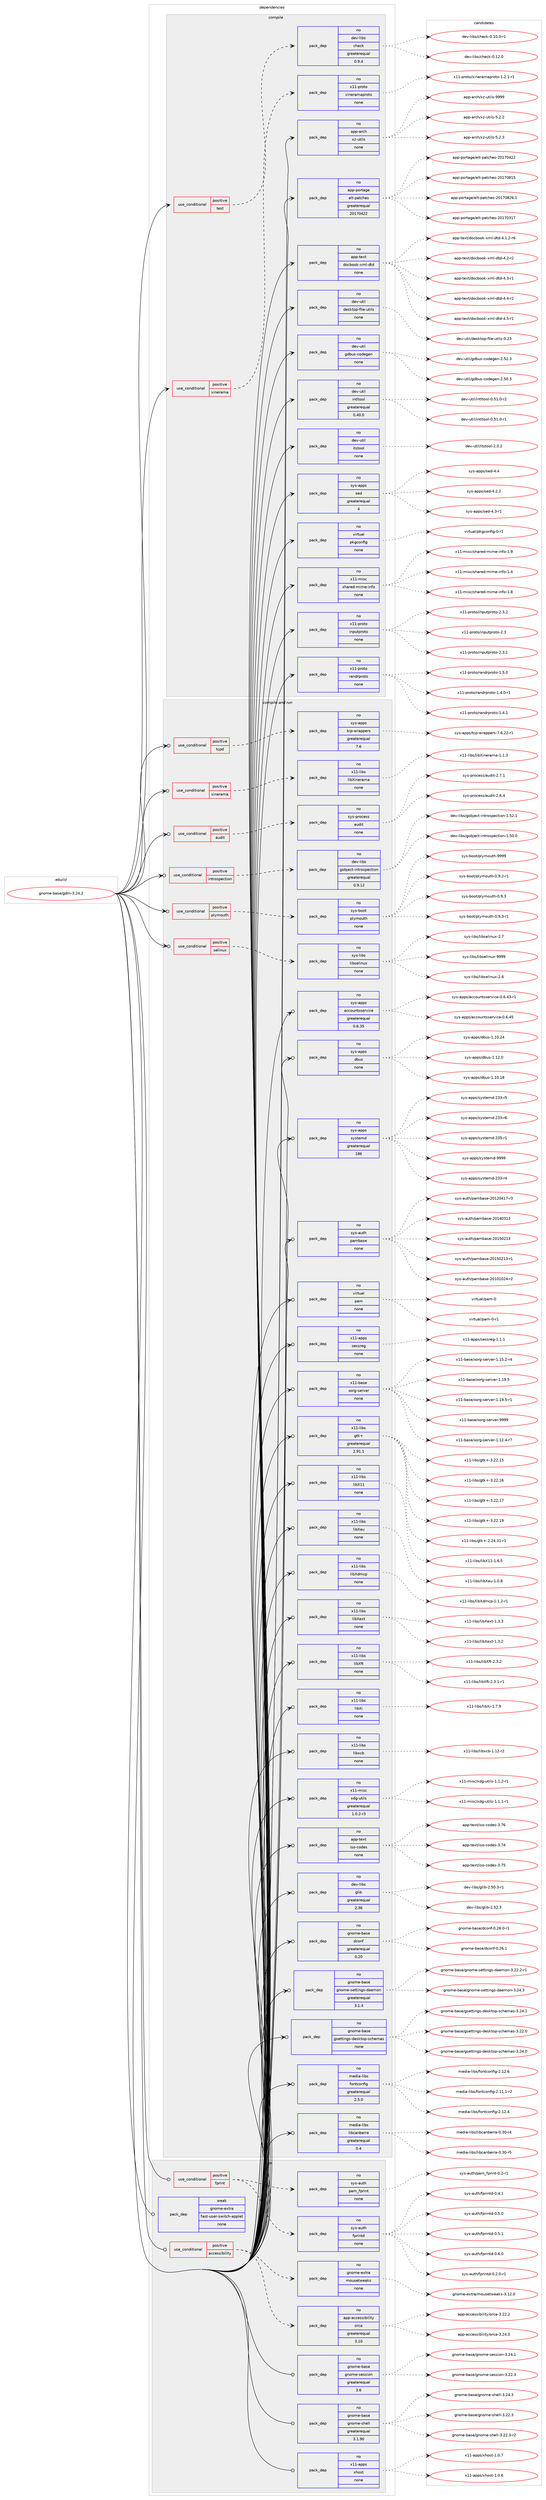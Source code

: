 digraph prolog {

# *************
# Graph options
# *************

newrank=true;
concentrate=true;
compound=true;
graph [rankdir=LR,fontname=Helvetica,fontsize=10,ranksep=1.5];#, ranksep=2.5, nodesep=0.2];
edge  [arrowhead=vee];
node  [fontname=Helvetica,fontsize=10];

# **********
# The ebuild
# **********

subgraph cluster_leftcol {
color=gray;
rank=same;
label=<<i>ebuild</i>>;
id [label="gnome-base/gdm-3.24.2", color=red, width=4, href="../gnome-base/gdm-3.24.2.svg"];
}

# ****************
# The dependencies
# ****************

subgraph cluster_midcol {
color=gray;
label=<<i>dependencies</i>>;
subgraph cluster_compile {
fillcolor="#eeeeee";
style=filled;
label=<<i>compile</i>>;
subgraph cond81294 {
dependency305527 [label=<<TABLE BORDER="0" CELLBORDER="1" CELLSPACING="0" CELLPADDING="4"><TR><TD ROWSPAN="3" CELLPADDING="10">use_conditional</TD></TR><TR><TD>positive</TD></TR><TR><TD>test</TD></TR></TABLE>>, shape=none, color=red];
subgraph pack219446 {
dependency305528 [label=<<TABLE BORDER="0" CELLBORDER="1" CELLSPACING="0" CELLPADDING="4" WIDTH="220"><TR><TD ROWSPAN="6" CELLPADDING="30">pack_dep</TD></TR><TR><TD WIDTH="110">no</TD></TR><TR><TD>dev-libs</TD></TR><TR><TD>check</TD></TR><TR><TD>greaterequal</TD></TR><TR><TD>0.9.4</TD></TR></TABLE>>, shape=none, color=blue];
}
dependency305527:e -> dependency305528:w [weight=20,style="dashed",arrowhead="vee"];
}
id:e -> dependency305527:w [weight=20,style="solid",arrowhead="vee"];
subgraph cond81295 {
dependency305529 [label=<<TABLE BORDER="0" CELLBORDER="1" CELLSPACING="0" CELLPADDING="4"><TR><TD ROWSPAN="3" CELLPADDING="10">use_conditional</TD></TR><TR><TD>positive</TD></TR><TR><TD>xinerama</TD></TR></TABLE>>, shape=none, color=red];
subgraph pack219447 {
dependency305530 [label=<<TABLE BORDER="0" CELLBORDER="1" CELLSPACING="0" CELLPADDING="4" WIDTH="220"><TR><TD ROWSPAN="6" CELLPADDING="30">pack_dep</TD></TR><TR><TD WIDTH="110">no</TD></TR><TR><TD>x11-proto</TD></TR><TR><TD>xineramaproto</TD></TR><TR><TD>none</TD></TR><TR><TD></TD></TR></TABLE>>, shape=none, color=blue];
}
dependency305529:e -> dependency305530:w [weight=20,style="dashed",arrowhead="vee"];
}
id:e -> dependency305529:w [weight=20,style="solid",arrowhead="vee"];
subgraph pack219448 {
dependency305531 [label=<<TABLE BORDER="0" CELLBORDER="1" CELLSPACING="0" CELLPADDING="4" WIDTH="220"><TR><TD ROWSPAN="6" CELLPADDING="30">pack_dep</TD></TR><TR><TD WIDTH="110">no</TD></TR><TR><TD>app-arch</TD></TR><TR><TD>xz-utils</TD></TR><TR><TD>none</TD></TR><TR><TD></TD></TR></TABLE>>, shape=none, color=blue];
}
id:e -> dependency305531:w [weight=20,style="solid",arrowhead="vee"];
subgraph pack219449 {
dependency305532 [label=<<TABLE BORDER="0" CELLBORDER="1" CELLSPACING="0" CELLPADDING="4" WIDTH="220"><TR><TD ROWSPAN="6" CELLPADDING="30">pack_dep</TD></TR><TR><TD WIDTH="110">no</TD></TR><TR><TD>app-portage</TD></TR><TR><TD>elt-patches</TD></TR><TR><TD>greaterequal</TD></TR><TR><TD>20170422</TD></TR></TABLE>>, shape=none, color=blue];
}
id:e -> dependency305532:w [weight=20,style="solid",arrowhead="vee"];
subgraph pack219450 {
dependency305533 [label=<<TABLE BORDER="0" CELLBORDER="1" CELLSPACING="0" CELLPADDING="4" WIDTH="220"><TR><TD ROWSPAN="6" CELLPADDING="30">pack_dep</TD></TR><TR><TD WIDTH="110">no</TD></TR><TR><TD>app-text</TD></TR><TR><TD>docbook-xml-dtd</TD></TR><TR><TD>none</TD></TR><TR><TD></TD></TR></TABLE>>, shape=none, color=blue];
}
id:e -> dependency305533:w [weight=20,style="solid",arrowhead="vee"];
subgraph pack219451 {
dependency305534 [label=<<TABLE BORDER="0" CELLBORDER="1" CELLSPACING="0" CELLPADDING="4" WIDTH="220"><TR><TD ROWSPAN="6" CELLPADDING="30">pack_dep</TD></TR><TR><TD WIDTH="110">no</TD></TR><TR><TD>dev-util</TD></TR><TR><TD>desktop-file-utils</TD></TR><TR><TD>none</TD></TR><TR><TD></TD></TR></TABLE>>, shape=none, color=blue];
}
id:e -> dependency305534:w [weight=20,style="solid",arrowhead="vee"];
subgraph pack219452 {
dependency305535 [label=<<TABLE BORDER="0" CELLBORDER="1" CELLSPACING="0" CELLPADDING="4" WIDTH="220"><TR><TD ROWSPAN="6" CELLPADDING="30">pack_dep</TD></TR><TR><TD WIDTH="110">no</TD></TR><TR><TD>dev-util</TD></TR><TR><TD>gdbus-codegen</TD></TR><TR><TD>none</TD></TR><TR><TD></TD></TR></TABLE>>, shape=none, color=blue];
}
id:e -> dependency305535:w [weight=20,style="solid",arrowhead="vee"];
subgraph pack219453 {
dependency305536 [label=<<TABLE BORDER="0" CELLBORDER="1" CELLSPACING="0" CELLPADDING="4" WIDTH="220"><TR><TD ROWSPAN="6" CELLPADDING="30">pack_dep</TD></TR><TR><TD WIDTH="110">no</TD></TR><TR><TD>dev-util</TD></TR><TR><TD>intltool</TD></TR><TR><TD>greaterequal</TD></TR><TR><TD>0.40.0</TD></TR></TABLE>>, shape=none, color=blue];
}
id:e -> dependency305536:w [weight=20,style="solid",arrowhead="vee"];
subgraph pack219454 {
dependency305537 [label=<<TABLE BORDER="0" CELLBORDER="1" CELLSPACING="0" CELLPADDING="4" WIDTH="220"><TR><TD ROWSPAN="6" CELLPADDING="30">pack_dep</TD></TR><TR><TD WIDTH="110">no</TD></TR><TR><TD>dev-util</TD></TR><TR><TD>itstool</TD></TR><TR><TD>none</TD></TR><TR><TD></TD></TR></TABLE>>, shape=none, color=blue];
}
id:e -> dependency305537:w [weight=20,style="solid",arrowhead="vee"];
subgraph pack219455 {
dependency305538 [label=<<TABLE BORDER="0" CELLBORDER="1" CELLSPACING="0" CELLPADDING="4" WIDTH="220"><TR><TD ROWSPAN="6" CELLPADDING="30">pack_dep</TD></TR><TR><TD WIDTH="110">no</TD></TR><TR><TD>sys-apps</TD></TR><TR><TD>sed</TD></TR><TR><TD>greaterequal</TD></TR><TR><TD>4</TD></TR></TABLE>>, shape=none, color=blue];
}
id:e -> dependency305538:w [weight=20,style="solid",arrowhead="vee"];
subgraph pack219456 {
dependency305539 [label=<<TABLE BORDER="0" CELLBORDER="1" CELLSPACING="0" CELLPADDING="4" WIDTH="220"><TR><TD ROWSPAN="6" CELLPADDING="30">pack_dep</TD></TR><TR><TD WIDTH="110">no</TD></TR><TR><TD>virtual</TD></TR><TR><TD>pkgconfig</TD></TR><TR><TD>none</TD></TR><TR><TD></TD></TR></TABLE>>, shape=none, color=blue];
}
id:e -> dependency305539:w [weight=20,style="solid",arrowhead="vee"];
subgraph pack219457 {
dependency305540 [label=<<TABLE BORDER="0" CELLBORDER="1" CELLSPACING="0" CELLPADDING="4" WIDTH="220"><TR><TD ROWSPAN="6" CELLPADDING="30">pack_dep</TD></TR><TR><TD WIDTH="110">no</TD></TR><TR><TD>x11-misc</TD></TR><TR><TD>shared-mime-info</TD></TR><TR><TD>none</TD></TR><TR><TD></TD></TR></TABLE>>, shape=none, color=blue];
}
id:e -> dependency305540:w [weight=20,style="solid",arrowhead="vee"];
subgraph pack219458 {
dependency305541 [label=<<TABLE BORDER="0" CELLBORDER="1" CELLSPACING="0" CELLPADDING="4" WIDTH="220"><TR><TD ROWSPAN="6" CELLPADDING="30">pack_dep</TD></TR><TR><TD WIDTH="110">no</TD></TR><TR><TD>x11-proto</TD></TR><TR><TD>inputproto</TD></TR><TR><TD>none</TD></TR><TR><TD></TD></TR></TABLE>>, shape=none, color=blue];
}
id:e -> dependency305541:w [weight=20,style="solid",arrowhead="vee"];
subgraph pack219459 {
dependency305542 [label=<<TABLE BORDER="0" CELLBORDER="1" CELLSPACING="0" CELLPADDING="4" WIDTH="220"><TR><TD ROWSPAN="6" CELLPADDING="30">pack_dep</TD></TR><TR><TD WIDTH="110">no</TD></TR><TR><TD>x11-proto</TD></TR><TR><TD>randrproto</TD></TR><TR><TD>none</TD></TR><TR><TD></TD></TR></TABLE>>, shape=none, color=blue];
}
id:e -> dependency305542:w [weight=20,style="solid",arrowhead="vee"];
}
subgraph cluster_compileandrun {
fillcolor="#eeeeee";
style=filled;
label=<<i>compile and run</i>>;
subgraph cond81296 {
dependency305543 [label=<<TABLE BORDER="0" CELLBORDER="1" CELLSPACING="0" CELLPADDING="4"><TR><TD ROWSPAN="3" CELLPADDING="10">use_conditional</TD></TR><TR><TD>positive</TD></TR><TR><TD>audit</TD></TR></TABLE>>, shape=none, color=red];
subgraph pack219460 {
dependency305544 [label=<<TABLE BORDER="0" CELLBORDER="1" CELLSPACING="0" CELLPADDING="4" WIDTH="220"><TR><TD ROWSPAN="6" CELLPADDING="30">pack_dep</TD></TR><TR><TD WIDTH="110">no</TD></TR><TR><TD>sys-process</TD></TR><TR><TD>audit</TD></TR><TR><TD>none</TD></TR><TR><TD></TD></TR></TABLE>>, shape=none, color=blue];
}
dependency305543:e -> dependency305544:w [weight=20,style="dashed",arrowhead="vee"];
}
id:e -> dependency305543:w [weight=20,style="solid",arrowhead="odotvee"];
subgraph cond81297 {
dependency305545 [label=<<TABLE BORDER="0" CELLBORDER="1" CELLSPACING="0" CELLPADDING="4"><TR><TD ROWSPAN="3" CELLPADDING="10">use_conditional</TD></TR><TR><TD>positive</TD></TR><TR><TD>introspection</TD></TR></TABLE>>, shape=none, color=red];
subgraph pack219461 {
dependency305546 [label=<<TABLE BORDER="0" CELLBORDER="1" CELLSPACING="0" CELLPADDING="4" WIDTH="220"><TR><TD ROWSPAN="6" CELLPADDING="30">pack_dep</TD></TR><TR><TD WIDTH="110">no</TD></TR><TR><TD>dev-libs</TD></TR><TR><TD>gobject-introspection</TD></TR><TR><TD>greaterequal</TD></TR><TR><TD>0.9.12</TD></TR></TABLE>>, shape=none, color=blue];
}
dependency305545:e -> dependency305546:w [weight=20,style="dashed",arrowhead="vee"];
}
id:e -> dependency305545:w [weight=20,style="solid",arrowhead="odotvee"];
subgraph cond81298 {
dependency305547 [label=<<TABLE BORDER="0" CELLBORDER="1" CELLSPACING="0" CELLPADDING="4"><TR><TD ROWSPAN="3" CELLPADDING="10">use_conditional</TD></TR><TR><TD>positive</TD></TR><TR><TD>plymouth</TD></TR></TABLE>>, shape=none, color=red];
subgraph pack219462 {
dependency305548 [label=<<TABLE BORDER="0" CELLBORDER="1" CELLSPACING="0" CELLPADDING="4" WIDTH="220"><TR><TD ROWSPAN="6" CELLPADDING="30">pack_dep</TD></TR><TR><TD WIDTH="110">no</TD></TR><TR><TD>sys-boot</TD></TR><TR><TD>plymouth</TD></TR><TR><TD>none</TD></TR><TR><TD></TD></TR></TABLE>>, shape=none, color=blue];
}
dependency305547:e -> dependency305548:w [weight=20,style="dashed",arrowhead="vee"];
}
id:e -> dependency305547:w [weight=20,style="solid",arrowhead="odotvee"];
subgraph cond81299 {
dependency305549 [label=<<TABLE BORDER="0" CELLBORDER="1" CELLSPACING="0" CELLPADDING="4"><TR><TD ROWSPAN="3" CELLPADDING="10">use_conditional</TD></TR><TR><TD>positive</TD></TR><TR><TD>selinux</TD></TR></TABLE>>, shape=none, color=red];
subgraph pack219463 {
dependency305550 [label=<<TABLE BORDER="0" CELLBORDER="1" CELLSPACING="0" CELLPADDING="4" WIDTH="220"><TR><TD ROWSPAN="6" CELLPADDING="30">pack_dep</TD></TR><TR><TD WIDTH="110">no</TD></TR><TR><TD>sys-libs</TD></TR><TR><TD>libselinux</TD></TR><TR><TD>none</TD></TR><TR><TD></TD></TR></TABLE>>, shape=none, color=blue];
}
dependency305549:e -> dependency305550:w [weight=20,style="dashed",arrowhead="vee"];
}
id:e -> dependency305549:w [weight=20,style="solid",arrowhead="odotvee"];
subgraph cond81300 {
dependency305551 [label=<<TABLE BORDER="0" CELLBORDER="1" CELLSPACING="0" CELLPADDING="4"><TR><TD ROWSPAN="3" CELLPADDING="10">use_conditional</TD></TR><TR><TD>positive</TD></TR><TR><TD>tcpd</TD></TR></TABLE>>, shape=none, color=red];
subgraph pack219464 {
dependency305552 [label=<<TABLE BORDER="0" CELLBORDER="1" CELLSPACING="0" CELLPADDING="4" WIDTH="220"><TR><TD ROWSPAN="6" CELLPADDING="30">pack_dep</TD></TR><TR><TD WIDTH="110">no</TD></TR><TR><TD>sys-apps</TD></TR><TR><TD>tcp-wrappers</TD></TR><TR><TD>greaterequal</TD></TR><TR><TD>7.6</TD></TR></TABLE>>, shape=none, color=blue];
}
dependency305551:e -> dependency305552:w [weight=20,style="dashed",arrowhead="vee"];
}
id:e -> dependency305551:w [weight=20,style="solid",arrowhead="odotvee"];
subgraph cond81301 {
dependency305553 [label=<<TABLE BORDER="0" CELLBORDER="1" CELLSPACING="0" CELLPADDING="4"><TR><TD ROWSPAN="3" CELLPADDING="10">use_conditional</TD></TR><TR><TD>positive</TD></TR><TR><TD>xinerama</TD></TR></TABLE>>, shape=none, color=red];
subgraph pack219465 {
dependency305554 [label=<<TABLE BORDER="0" CELLBORDER="1" CELLSPACING="0" CELLPADDING="4" WIDTH="220"><TR><TD ROWSPAN="6" CELLPADDING="30">pack_dep</TD></TR><TR><TD WIDTH="110">no</TD></TR><TR><TD>x11-libs</TD></TR><TR><TD>libXinerama</TD></TR><TR><TD>none</TD></TR><TR><TD></TD></TR></TABLE>>, shape=none, color=blue];
}
dependency305553:e -> dependency305554:w [weight=20,style="dashed",arrowhead="vee"];
}
id:e -> dependency305553:w [weight=20,style="solid",arrowhead="odotvee"];
subgraph pack219466 {
dependency305555 [label=<<TABLE BORDER="0" CELLBORDER="1" CELLSPACING="0" CELLPADDING="4" WIDTH="220"><TR><TD ROWSPAN="6" CELLPADDING="30">pack_dep</TD></TR><TR><TD WIDTH="110">no</TD></TR><TR><TD>app-text</TD></TR><TR><TD>iso-codes</TD></TR><TR><TD>none</TD></TR><TR><TD></TD></TR></TABLE>>, shape=none, color=blue];
}
id:e -> dependency305555:w [weight=20,style="solid",arrowhead="odotvee"];
subgraph pack219467 {
dependency305556 [label=<<TABLE BORDER="0" CELLBORDER="1" CELLSPACING="0" CELLPADDING="4" WIDTH="220"><TR><TD ROWSPAN="6" CELLPADDING="30">pack_dep</TD></TR><TR><TD WIDTH="110">no</TD></TR><TR><TD>dev-libs</TD></TR><TR><TD>glib</TD></TR><TR><TD>greaterequal</TD></TR><TR><TD>2.36</TD></TR></TABLE>>, shape=none, color=blue];
}
id:e -> dependency305556:w [weight=20,style="solid",arrowhead="odotvee"];
subgraph pack219468 {
dependency305557 [label=<<TABLE BORDER="0" CELLBORDER="1" CELLSPACING="0" CELLPADDING="4" WIDTH="220"><TR><TD ROWSPAN="6" CELLPADDING="30">pack_dep</TD></TR><TR><TD WIDTH="110">no</TD></TR><TR><TD>gnome-base</TD></TR><TR><TD>dconf</TD></TR><TR><TD>greaterequal</TD></TR><TR><TD>0.20</TD></TR></TABLE>>, shape=none, color=blue];
}
id:e -> dependency305557:w [weight=20,style="solid",arrowhead="odotvee"];
subgraph pack219469 {
dependency305558 [label=<<TABLE BORDER="0" CELLBORDER="1" CELLSPACING="0" CELLPADDING="4" WIDTH="220"><TR><TD ROWSPAN="6" CELLPADDING="30">pack_dep</TD></TR><TR><TD WIDTH="110">no</TD></TR><TR><TD>gnome-base</TD></TR><TR><TD>gnome-settings-daemon</TD></TR><TR><TD>greaterequal</TD></TR><TR><TD>3.1.4</TD></TR></TABLE>>, shape=none, color=blue];
}
id:e -> dependency305558:w [weight=20,style="solid",arrowhead="odotvee"];
subgraph pack219470 {
dependency305559 [label=<<TABLE BORDER="0" CELLBORDER="1" CELLSPACING="0" CELLPADDING="4" WIDTH="220"><TR><TD ROWSPAN="6" CELLPADDING="30">pack_dep</TD></TR><TR><TD WIDTH="110">no</TD></TR><TR><TD>gnome-base</TD></TR><TR><TD>gsettings-desktop-schemas</TD></TR><TR><TD>none</TD></TR><TR><TD></TD></TR></TABLE>>, shape=none, color=blue];
}
id:e -> dependency305559:w [weight=20,style="solid",arrowhead="odotvee"];
subgraph pack219471 {
dependency305560 [label=<<TABLE BORDER="0" CELLBORDER="1" CELLSPACING="0" CELLPADDING="4" WIDTH="220"><TR><TD ROWSPAN="6" CELLPADDING="30">pack_dep</TD></TR><TR><TD WIDTH="110">no</TD></TR><TR><TD>media-libs</TD></TR><TR><TD>fontconfig</TD></TR><TR><TD>greaterequal</TD></TR><TR><TD>2.5.0</TD></TR></TABLE>>, shape=none, color=blue];
}
id:e -> dependency305560:w [weight=20,style="solid",arrowhead="odotvee"];
subgraph pack219472 {
dependency305561 [label=<<TABLE BORDER="0" CELLBORDER="1" CELLSPACING="0" CELLPADDING="4" WIDTH="220"><TR><TD ROWSPAN="6" CELLPADDING="30">pack_dep</TD></TR><TR><TD WIDTH="110">no</TD></TR><TR><TD>media-libs</TD></TR><TR><TD>libcanberra</TD></TR><TR><TD>greaterequal</TD></TR><TR><TD>0.4</TD></TR></TABLE>>, shape=none, color=blue];
}
id:e -> dependency305561:w [weight=20,style="solid",arrowhead="odotvee"];
subgraph pack219473 {
dependency305562 [label=<<TABLE BORDER="0" CELLBORDER="1" CELLSPACING="0" CELLPADDING="4" WIDTH="220"><TR><TD ROWSPAN="6" CELLPADDING="30">pack_dep</TD></TR><TR><TD WIDTH="110">no</TD></TR><TR><TD>sys-apps</TD></TR><TR><TD>accountsservice</TD></TR><TR><TD>greaterequal</TD></TR><TR><TD>0.6.35</TD></TR></TABLE>>, shape=none, color=blue];
}
id:e -> dependency305562:w [weight=20,style="solid",arrowhead="odotvee"];
subgraph pack219474 {
dependency305563 [label=<<TABLE BORDER="0" CELLBORDER="1" CELLSPACING="0" CELLPADDING="4" WIDTH="220"><TR><TD ROWSPAN="6" CELLPADDING="30">pack_dep</TD></TR><TR><TD WIDTH="110">no</TD></TR><TR><TD>sys-apps</TD></TR><TR><TD>dbus</TD></TR><TR><TD>none</TD></TR><TR><TD></TD></TR></TABLE>>, shape=none, color=blue];
}
id:e -> dependency305563:w [weight=20,style="solid",arrowhead="odotvee"];
subgraph pack219475 {
dependency305564 [label=<<TABLE BORDER="0" CELLBORDER="1" CELLSPACING="0" CELLPADDING="4" WIDTH="220"><TR><TD ROWSPAN="6" CELLPADDING="30">pack_dep</TD></TR><TR><TD WIDTH="110">no</TD></TR><TR><TD>sys-apps</TD></TR><TR><TD>systemd</TD></TR><TR><TD>greaterequal</TD></TR><TR><TD>186</TD></TR></TABLE>>, shape=none, color=blue];
}
id:e -> dependency305564:w [weight=20,style="solid",arrowhead="odotvee"];
subgraph pack219476 {
dependency305565 [label=<<TABLE BORDER="0" CELLBORDER="1" CELLSPACING="0" CELLPADDING="4" WIDTH="220"><TR><TD ROWSPAN="6" CELLPADDING="30">pack_dep</TD></TR><TR><TD WIDTH="110">no</TD></TR><TR><TD>sys-auth</TD></TR><TR><TD>pambase</TD></TR><TR><TD>none</TD></TR><TR><TD></TD></TR></TABLE>>, shape=none, color=blue];
}
id:e -> dependency305565:w [weight=20,style="solid",arrowhead="odotvee"];
subgraph pack219477 {
dependency305566 [label=<<TABLE BORDER="0" CELLBORDER="1" CELLSPACING="0" CELLPADDING="4" WIDTH="220"><TR><TD ROWSPAN="6" CELLPADDING="30">pack_dep</TD></TR><TR><TD WIDTH="110">no</TD></TR><TR><TD>virtual</TD></TR><TR><TD>pam</TD></TR><TR><TD>none</TD></TR><TR><TD></TD></TR></TABLE>>, shape=none, color=blue];
}
id:e -> dependency305566:w [weight=20,style="solid",arrowhead="odotvee"];
subgraph pack219478 {
dependency305567 [label=<<TABLE BORDER="0" CELLBORDER="1" CELLSPACING="0" CELLPADDING="4" WIDTH="220"><TR><TD ROWSPAN="6" CELLPADDING="30">pack_dep</TD></TR><TR><TD WIDTH="110">no</TD></TR><TR><TD>x11-apps</TD></TR><TR><TD>sessreg</TD></TR><TR><TD>none</TD></TR><TR><TD></TD></TR></TABLE>>, shape=none, color=blue];
}
id:e -> dependency305567:w [weight=20,style="solid",arrowhead="odotvee"];
subgraph pack219479 {
dependency305568 [label=<<TABLE BORDER="0" CELLBORDER="1" CELLSPACING="0" CELLPADDING="4" WIDTH="220"><TR><TD ROWSPAN="6" CELLPADDING="30">pack_dep</TD></TR><TR><TD WIDTH="110">no</TD></TR><TR><TD>x11-base</TD></TR><TR><TD>xorg-server</TD></TR><TR><TD>none</TD></TR><TR><TD></TD></TR></TABLE>>, shape=none, color=blue];
}
id:e -> dependency305568:w [weight=20,style="solid",arrowhead="odotvee"];
subgraph pack219480 {
dependency305569 [label=<<TABLE BORDER="0" CELLBORDER="1" CELLSPACING="0" CELLPADDING="4" WIDTH="220"><TR><TD ROWSPAN="6" CELLPADDING="30">pack_dep</TD></TR><TR><TD WIDTH="110">no</TD></TR><TR><TD>x11-libs</TD></TR><TR><TD>gtk+</TD></TR><TR><TD>greaterequal</TD></TR><TR><TD>2.91.1</TD></TR></TABLE>>, shape=none, color=blue];
}
id:e -> dependency305569:w [weight=20,style="solid",arrowhead="odotvee"];
subgraph pack219481 {
dependency305570 [label=<<TABLE BORDER="0" CELLBORDER="1" CELLSPACING="0" CELLPADDING="4" WIDTH="220"><TR><TD ROWSPAN="6" CELLPADDING="30">pack_dep</TD></TR><TR><TD WIDTH="110">no</TD></TR><TR><TD>x11-libs</TD></TR><TR><TD>libX11</TD></TR><TR><TD>none</TD></TR><TR><TD></TD></TR></TABLE>>, shape=none, color=blue];
}
id:e -> dependency305570:w [weight=20,style="solid",arrowhead="odotvee"];
subgraph pack219482 {
dependency305571 [label=<<TABLE BORDER="0" CELLBORDER="1" CELLSPACING="0" CELLPADDING="4" WIDTH="220"><TR><TD ROWSPAN="6" CELLPADDING="30">pack_dep</TD></TR><TR><TD WIDTH="110">no</TD></TR><TR><TD>x11-libs</TD></TR><TR><TD>libXau</TD></TR><TR><TD>none</TD></TR><TR><TD></TD></TR></TABLE>>, shape=none, color=blue];
}
id:e -> dependency305571:w [weight=20,style="solid",arrowhead="odotvee"];
subgraph pack219483 {
dependency305572 [label=<<TABLE BORDER="0" CELLBORDER="1" CELLSPACING="0" CELLPADDING="4" WIDTH="220"><TR><TD ROWSPAN="6" CELLPADDING="30">pack_dep</TD></TR><TR><TD WIDTH="110">no</TD></TR><TR><TD>x11-libs</TD></TR><TR><TD>libXdmcp</TD></TR><TR><TD>none</TD></TR><TR><TD></TD></TR></TABLE>>, shape=none, color=blue];
}
id:e -> dependency305572:w [weight=20,style="solid",arrowhead="odotvee"];
subgraph pack219484 {
dependency305573 [label=<<TABLE BORDER="0" CELLBORDER="1" CELLSPACING="0" CELLPADDING="4" WIDTH="220"><TR><TD ROWSPAN="6" CELLPADDING="30">pack_dep</TD></TR><TR><TD WIDTH="110">no</TD></TR><TR><TD>x11-libs</TD></TR><TR><TD>libXext</TD></TR><TR><TD>none</TD></TR><TR><TD></TD></TR></TABLE>>, shape=none, color=blue];
}
id:e -> dependency305573:w [weight=20,style="solid",arrowhead="odotvee"];
subgraph pack219485 {
dependency305574 [label=<<TABLE BORDER="0" CELLBORDER="1" CELLSPACING="0" CELLPADDING="4" WIDTH="220"><TR><TD ROWSPAN="6" CELLPADDING="30">pack_dep</TD></TR><TR><TD WIDTH="110">no</TD></TR><TR><TD>x11-libs</TD></TR><TR><TD>libXft</TD></TR><TR><TD>none</TD></TR><TR><TD></TD></TR></TABLE>>, shape=none, color=blue];
}
id:e -> dependency305574:w [weight=20,style="solid",arrowhead="odotvee"];
subgraph pack219486 {
dependency305575 [label=<<TABLE BORDER="0" CELLBORDER="1" CELLSPACING="0" CELLPADDING="4" WIDTH="220"><TR><TD ROWSPAN="6" CELLPADDING="30">pack_dep</TD></TR><TR><TD WIDTH="110">no</TD></TR><TR><TD>x11-libs</TD></TR><TR><TD>libXi</TD></TR><TR><TD>none</TD></TR><TR><TD></TD></TR></TABLE>>, shape=none, color=blue];
}
id:e -> dependency305575:w [weight=20,style="solid",arrowhead="odotvee"];
subgraph pack219487 {
dependency305576 [label=<<TABLE BORDER="0" CELLBORDER="1" CELLSPACING="0" CELLPADDING="4" WIDTH="220"><TR><TD ROWSPAN="6" CELLPADDING="30">pack_dep</TD></TR><TR><TD WIDTH="110">no</TD></TR><TR><TD>x11-libs</TD></TR><TR><TD>libxcb</TD></TR><TR><TD>none</TD></TR><TR><TD></TD></TR></TABLE>>, shape=none, color=blue];
}
id:e -> dependency305576:w [weight=20,style="solid",arrowhead="odotvee"];
subgraph pack219488 {
dependency305577 [label=<<TABLE BORDER="0" CELLBORDER="1" CELLSPACING="0" CELLPADDING="4" WIDTH="220"><TR><TD ROWSPAN="6" CELLPADDING="30">pack_dep</TD></TR><TR><TD WIDTH="110">no</TD></TR><TR><TD>x11-misc</TD></TR><TR><TD>xdg-utils</TD></TR><TR><TD>greaterequal</TD></TR><TR><TD>1.0.2-r3</TD></TR></TABLE>>, shape=none, color=blue];
}
id:e -> dependency305577:w [weight=20,style="solid",arrowhead="odotvee"];
}
subgraph cluster_run {
fillcolor="#eeeeee";
style=filled;
label=<<i>run</i>>;
subgraph cond81302 {
dependency305578 [label=<<TABLE BORDER="0" CELLBORDER="1" CELLSPACING="0" CELLPADDING="4"><TR><TD ROWSPAN="3" CELLPADDING="10">use_conditional</TD></TR><TR><TD>positive</TD></TR><TR><TD>accessibility</TD></TR></TABLE>>, shape=none, color=red];
subgraph pack219489 {
dependency305579 [label=<<TABLE BORDER="0" CELLBORDER="1" CELLSPACING="0" CELLPADDING="4" WIDTH="220"><TR><TD ROWSPAN="6" CELLPADDING="30">pack_dep</TD></TR><TR><TD WIDTH="110">no</TD></TR><TR><TD>app-accessibility</TD></TR><TR><TD>orca</TD></TR><TR><TD>greaterequal</TD></TR><TR><TD>3.10</TD></TR></TABLE>>, shape=none, color=blue];
}
dependency305578:e -> dependency305579:w [weight=20,style="dashed",arrowhead="vee"];
subgraph pack219490 {
dependency305580 [label=<<TABLE BORDER="0" CELLBORDER="1" CELLSPACING="0" CELLPADDING="4" WIDTH="220"><TR><TD ROWSPAN="6" CELLPADDING="30">pack_dep</TD></TR><TR><TD WIDTH="110">no</TD></TR><TR><TD>gnome-extra</TD></TR><TR><TD>mousetweaks</TD></TR><TR><TD>none</TD></TR><TR><TD></TD></TR></TABLE>>, shape=none, color=blue];
}
dependency305578:e -> dependency305580:w [weight=20,style="dashed",arrowhead="vee"];
}
id:e -> dependency305578:w [weight=20,style="solid",arrowhead="odot"];
subgraph cond81303 {
dependency305581 [label=<<TABLE BORDER="0" CELLBORDER="1" CELLSPACING="0" CELLPADDING="4"><TR><TD ROWSPAN="3" CELLPADDING="10">use_conditional</TD></TR><TR><TD>positive</TD></TR><TR><TD>fprint</TD></TR></TABLE>>, shape=none, color=red];
subgraph pack219491 {
dependency305582 [label=<<TABLE BORDER="0" CELLBORDER="1" CELLSPACING="0" CELLPADDING="4" WIDTH="220"><TR><TD ROWSPAN="6" CELLPADDING="30">pack_dep</TD></TR><TR><TD WIDTH="110">no</TD></TR><TR><TD>sys-auth</TD></TR><TR><TD>fprintd</TD></TR><TR><TD>none</TD></TR><TR><TD></TD></TR></TABLE>>, shape=none, color=blue];
}
dependency305581:e -> dependency305582:w [weight=20,style="dashed",arrowhead="vee"];
subgraph pack219492 {
dependency305583 [label=<<TABLE BORDER="0" CELLBORDER="1" CELLSPACING="0" CELLPADDING="4" WIDTH="220"><TR><TD ROWSPAN="6" CELLPADDING="30">pack_dep</TD></TR><TR><TD WIDTH="110">no</TD></TR><TR><TD>sys-auth</TD></TR><TR><TD>pam_fprint</TD></TR><TR><TD>none</TD></TR><TR><TD></TD></TR></TABLE>>, shape=none, color=blue];
}
dependency305581:e -> dependency305583:w [weight=20,style="dashed",arrowhead="vee"];
}
id:e -> dependency305581:w [weight=20,style="solid",arrowhead="odot"];
subgraph pack219493 {
dependency305584 [label=<<TABLE BORDER="0" CELLBORDER="1" CELLSPACING="0" CELLPADDING="4" WIDTH="220"><TR><TD ROWSPAN="6" CELLPADDING="30">pack_dep</TD></TR><TR><TD WIDTH="110">no</TD></TR><TR><TD>gnome-base</TD></TR><TR><TD>gnome-session</TD></TR><TR><TD>greaterequal</TD></TR><TR><TD>3.6</TD></TR></TABLE>>, shape=none, color=blue];
}
id:e -> dependency305584:w [weight=20,style="solid",arrowhead="odot"];
subgraph pack219494 {
dependency305585 [label=<<TABLE BORDER="0" CELLBORDER="1" CELLSPACING="0" CELLPADDING="4" WIDTH="220"><TR><TD ROWSPAN="6" CELLPADDING="30">pack_dep</TD></TR><TR><TD WIDTH="110">no</TD></TR><TR><TD>gnome-base</TD></TR><TR><TD>gnome-shell</TD></TR><TR><TD>greaterequal</TD></TR><TR><TD>3.1.90</TD></TR></TABLE>>, shape=none, color=blue];
}
id:e -> dependency305585:w [weight=20,style="solid",arrowhead="odot"];
subgraph pack219495 {
dependency305586 [label=<<TABLE BORDER="0" CELLBORDER="1" CELLSPACING="0" CELLPADDING="4" WIDTH="220"><TR><TD ROWSPAN="6" CELLPADDING="30">pack_dep</TD></TR><TR><TD WIDTH="110">no</TD></TR><TR><TD>x11-apps</TD></TR><TR><TD>xhost</TD></TR><TR><TD>none</TD></TR><TR><TD></TD></TR></TABLE>>, shape=none, color=blue];
}
id:e -> dependency305586:w [weight=20,style="solid",arrowhead="odot"];
subgraph pack219496 {
dependency305587 [label=<<TABLE BORDER="0" CELLBORDER="1" CELLSPACING="0" CELLPADDING="4" WIDTH="220"><TR><TD ROWSPAN="6" CELLPADDING="30">pack_dep</TD></TR><TR><TD WIDTH="110">weak</TD></TR><TR><TD>gnome-extra</TD></TR><TR><TD>fast-user-switch-applet</TD></TR><TR><TD>none</TD></TR><TR><TD></TD></TR></TABLE>>, shape=none, color=blue];
}
id:e -> dependency305587:w [weight=20,style="solid",arrowhead="odot"];
}
}

# **************
# The candidates
# **************

subgraph cluster_choices {
rank=same;
color=gray;
label=<<i>candidates</i>>;

subgraph choice219446 {
color=black;
nodesep=1;
choice1001011184510810598115479910410199107454846494846484511449 [label="dev-libs/check-0.10.0-r1", color=red, width=4,href="../dev-libs/check-0.10.0-r1.svg"];
choice100101118451081059811547991041019910745484649504648 [label="dev-libs/check-0.12.0", color=red, width=4,href="../dev-libs/check-0.12.0.svg"];
dependency305528:e -> choice1001011184510810598115479910410199107454846494846484511449:w [style=dotted,weight="100"];
dependency305528:e -> choice100101118451081059811547991041019910745484649504648:w [style=dotted,weight="100"];
}
subgraph choice219447 {
color=black;
nodesep=1;
choice1204949451121141111161114712010511010111497109971121141111161114549465046494511449 [label="x11-proto/xineramaproto-1.2.1-r1", color=red, width=4,href="../x11-proto/xineramaproto-1.2.1-r1.svg"];
dependency305530:e -> choice1204949451121141111161114712010511010111497109971121141111161114549465046494511449:w [style=dotted,weight="100"];
}
subgraph choice219448 {
color=black;
nodesep=1;
choice971121124597114991044712012245117116105108115455346504650 [label="app-arch/xz-utils-5.2.2", color=red, width=4,href="../app-arch/xz-utils-5.2.2.svg"];
choice971121124597114991044712012245117116105108115455346504651 [label="app-arch/xz-utils-5.2.3", color=red, width=4,href="../app-arch/xz-utils-5.2.3.svg"];
choice9711211245971149910447120122451171161051081154557575757 [label="app-arch/xz-utils-9999", color=red, width=4,href="../app-arch/xz-utils-9999.svg"];
dependency305531:e -> choice971121124597114991044712012245117116105108115455346504650:w [style=dotted,weight="100"];
dependency305531:e -> choice971121124597114991044712012245117116105108115455346504651:w [style=dotted,weight="100"];
dependency305531:e -> choice9711211245971149910447120122451171161051081154557575757:w [style=dotted,weight="100"];
}
subgraph choice219449 {
color=black;
nodesep=1;
choice97112112451121111141169710310147101108116451129711699104101115455048495548514955 [label="app-portage/elt-patches-20170317", color=red, width=4,href="../app-portage/elt-patches-20170317.svg"];
choice97112112451121111141169710310147101108116451129711699104101115455048495548525050 [label="app-portage/elt-patches-20170422", color=red, width=4,href="../app-portage/elt-patches-20170422.svg"];
choice97112112451121111141169710310147101108116451129711699104101115455048495548564953 [label="app-portage/elt-patches-20170815", color=red, width=4,href="../app-portage/elt-patches-20170815.svg"];
choice971121124511211111411697103101471011081164511297116991041011154550484955485650544649 [label="app-portage/elt-patches-20170826.1", color=red, width=4,href="../app-portage/elt-patches-20170826.1.svg"];
dependency305532:e -> choice97112112451121111141169710310147101108116451129711699104101115455048495548514955:w [style=dotted,weight="100"];
dependency305532:e -> choice97112112451121111141169710310147101108116451129711699104101115455048495548525050:w [style=dotted,weight="100"];
dependency305532:e -> choice97112112451121111141169710310147101108116451129711699104101115455048495548564953:w [style=dotted,weight="100"];
dependency305532:e -> choice971121124511211111411697103101471011081164511297116991041011154550484955485650544649:w [style=dotted,weight="100"];
}
subgraph choice219450 {
color=black;
nodesep=1;
choice971121124511610112011647100111999811111110745120109108451001161004552464946504511454 [label="app-text/docbook-xml-dtd-4.1.2-r6", color=red, width=4,href="../app-text/docbook-xml-dtd-4.1.2-r6.svg"];
choice97112112451161011201164710011199981111111074512010910845100116100455246504511450 [label="app-text/docbook-xml-dtd-4.2-r2", color=red, width=4,href="../app-text/docbook-xml-dtd-4.2-r2.svg"];
choice97112112451161011201164710011199981111111074512010910845100116100455246514511449 [label="app-text/docbook-xml-dtd-4.3-r1", color=red, width=4,href="../app-text/docbook-xml-dtd-4.3-r1.svg"];
choice97112112451161011201164710011199981111111074512010910845100116100455246524511450 [label="app-text/docbook-xml-dtd-4.4-r2", color=red, width=4,href="../app-text/docbook-xml-dtd-4.4-r2.svg"];
choice97112112451161011201164710011199981111111074512010910845100116100455246534511449 [label="app-text/docbook-xml-dtd-4.5-r1", color=red, width=4,href="../app-text/docbook-xml-dtd-4.5-r1.svg"];
dependency305533:e -> choice971121124511610112011647100111999811111110745120109108451001161004552464946504511454:w [style=dotted,weight="100"];
dependency305533:e -> choice97112112451161011201164710011199981111111074512010910845100116100455246504511450:w [style=dotted,weight="100"];
dependency305533:e -> choice97112112451161011201164710011199981111111074512010910845100116100455246514511449:w [style=dotted,weight="100"];
dependency305533:e -> choice97112112451161011201164710011199981111111074512010910845100116100455246524511450:w [style=dotted,weight="100"];
dependency305533:e -> choice97112112451161011201164710011199981111111074512010910845100116100455246534511449:w [style=dotted,weight="100"];
}
subgraph choice219451 {
color=black;
nodesep=1;
choice100101118451171161051084710010111510711611111245102105108101451171161051081154548465051 [label="dev-util/desktop-file-utils-0.23", color=red, width=4,href="../dev-util/desktop-file-utils-0.23.svg"];
dependency305534:e -> choice100101118451171161051084710010111510711611111245102105108101451171161051081154548465051:w [style=dotted,weight="100"];
}
subgraph choice219452 {
color=black;
nodesep=1;
choice100101118451171161051084710310098117115459911110010110310111045504653484651 [label="dev-util/gdbus-codegen-2.50.3", color=red, width=4,href="../dev-util/gdbus-codegen-2.50.3.svg"];
choice100101118451171161051084710310098117115459911110010110310111045504653504651 [label="dev-util/gdbus-codegen-2.52.3", color=red, width=4,href="../dev-util/gdbus-codegen-2.52.3.svg"];
dependency305535:e -> choice100101118451171161051084710310098117115459911110010110310111045504653484651:w [style=dotted,weight="100"];
dependency305535:e -> choice100101118451171161051084710310098117115459911110010110310111045504653504651:w [style=dotted,weight="100"];
}
subgraph choice219453 {
color=black;
nodesep=1;
choice1001011184511711610510847105110116108116111111108454846534946484511449 [label="dev-util/intltool-0.51.0-r1", color=red, width=4,href="../dev-util/intltool-0.51.0-r1.svg"];
choice1001011184511711610510847105110116108116111111108454846534946484511450 [label="dev-util/intltool-0.51.0-r2", color=red, width=4,href="../dev-util/intltool-0.51.0-r2.svg"];
dependency305536:e -> choice1001011184511711610510847105110116108116111111108454846534946484511449:w [style=dotted,weight="100"];
dependency305536:e -> choice1001011184511711610510847105110116108116111111108454846534946484511450:w [style=dotted,weight="100"];
}
subgraph choice219454 {
color=black;
nodesep=1;
choice1001011184511711610510847105116115116111111108455046484650 [label="dev-util/itstool-2.0.2", color=red, width=4,href="../dev-util/itstool-2.0.2.svg"];
dependency305537:e -> choice1001011184511711610510847105116115116111111108455046484650:w [style=dotted,weight="100"];
}
subgraph choice219455 {
color=black;
nodesep=1;
choice115121115459711211211547115101100455246504650 [label="sys-apps/sed-4.2.2", color=red, width=4,href="../sys-apps/sed-4.2.2.svg"];
choice115121115459711211211547115101100455246514511449 [label="sys-apps/sed-4.3-r1", color=red, width=4,href="../sys-apps/sed-4.3-r1.svg"];
choice11512111545971121121154711510110045524652 [label="sys-apps/sed-4.4", color=red, width=4,href="../sys-apps/sed-4.4.svg"];
dependency305538:e -> choice115121115459711211211547115101100455246504650:w [style=dotted,weight="100"];
dependency305538:e -> choice115121115459711211211547115101100455246514511449:w [style=dotted,weight="100"];
dependency305538:e -> choice11512111545971121121154711510110045524652:w [style=dotted,weight="100"];
}
subgraph choice219456 {
color=black;
nodesep=1;
choice11810511411611797108471121071039911111010210510345484511449 [label="virtual/pkgconfig-0-r1", color=red, width=4,href="../virtual/pkgconfig-0-r1.svg"];
dependency305539:e -> choice11810511411611797108471121071039911111010210510345484511449:w [style=dotted,weight="100"];
}
subgraph choice219457 {
color=black;
nodesep=1;
choice120494945109105115994711510497114101100451091051091014510511010211145494652 [label="x11-misc/shared-mime-info-1.4", color=red, width=4,href="../x11-misc/shared-mime-info-1.4.svg"];
choice120494945109105115994711510497114101100451091051091014510511010211145494656 [label="x11-misc/shared-mime-info-1.8", color=red, width=4,href="../x11-misc/shared-mime-info-1.8.svg"];
choice120494945109105115994711510497114101100451091051091014510511010211145494657 [label="x11-misc/shared-mime-info-1.9", color=red, width=4,href="../x11-misc/shared-mime-info-1.9.svg"];
dependency305540:e -> choice120494945109105115994711510497114101100451091051091014510511010211145494652:w [style=dotted,weight="100"];
dependency305540:e -> choice120494945109105115994711510497114101100451091051091014510511010211145494656:w [style=dotted,weight="100"];
dependency305540:e -> choice120494945109105115994711510497114101100451091051091014510511010211145494657:w [style=dotted,weight="100"];
}
subgraph choice219458 {
color=black;
nodesep=1;
choice1204949451121141111161114710511011211711611211411111611145504651 [label="x11-proto/inputproto-2.3", color=red, width=4,href="../x11-proto/inputproto-2.3.svg"];
choice12049494511211411111611147105110112117116112114111116111455046514649 [label="x11-proto/inputproto-2.3.1", color=red, width=4,href="../x11-proto/inputproto-2.3.1.svg"];
choice12049494511211411111611147105110112117116112114111116111455046514650 [label="x11-proto/inputproto-2.3.2", color=red, width=4,href="../x11-proto/inputproto-2.3.2.svg"];
dependency305541:e -> choice1204949451121141111161114710511011211711611211411111611145504651:w [style=dotted,weight="100"];
dependency305541:e -> choice12049494511211411111611147105110112117116112114111116111455046514649:w [style=dotted,weight="100"];
dependency305541:e -> choice12049494511211411111611147105110112117116112114111116111455046514650:w [style=dotted,weight="100"];
}
subgraph choice219459 {
color=black;
nodesep=1;
choice12049494511211411111611147114971101001141121141111161114549465246484511449 [label="x11-proto/randrproto-1.4.0-r1", color=red, width=4,href="../x11-proto/randrproto-1.4.0-r1.svg"];
choice1204949451121141111161114711497110100114112114111116111454946524649 [label="x11-proto/randrproto-1.4.1", color=red, width=4,href="../x11-proto/randrproto-1.4.1.svg"];
choice1204949451121141111161114711497110100114112114111116111454946534648 [label="x11-proto/randrproto-1.5.0", color=red, width=4,href="../x11-proto/randrproto-1.5.0.svg"];
dependency305542:e -> choice12049494511211411111611147114971101001141121141111161114549465246484511449:w [style=dotted,weight="100"];
dependency305542:e -> choice1204949451121141111161114711497110100114112114111116111454946524649:w [style=dotted,weight="100"];
dependency305542:e -> choice1204949451121141111161114711497110100114112114111116111454946534648:w [style=dotted,weight="100"];
}
subgraph choice219460 {
color=black;
nodesep=1;
choice11512111545112114111991011151154797117100105116455046544652 [label="sys-process/audit-2.6.4", color=red, width=4,href="../sys-process/audit-2.6.4.svg"];
choice11512111545112114111991011151154797117100105116455046554649 [label="sys-process/audit-2.7.1", color=red, width=4,href="../sys-process/audit-2.7.1.svg"];
dependency305544:e -> choice11512111545112114111991011151154797117100105116455046544652:w [style=dotted,weight="100"];
dependency305544:e -> choice11512111545112114111991011151154797117100105116455046554649:w [style=dotted,weight="100"];
}
subgraph choice219461 {
color=black;
nodesep=1;
choice1001011184510810598115471031119810610199116451051101161141111151121019911610511111045494653484648 [label="dev-libs/gobject-introspection-1.50.0", color=red, width=4,href="../dev-libs/gobject-introspection-1.50.0.svg"];
choice1001011184510810598115471031119810610199116451051101161141111151121019911610511111045494653504649 [label="dev-libs/gobject-introspection-1.52.1", color=red, width=4,href="../dev-libs/gobject-introspection-1.52.1.svg"];
dependency305546:e -> choice1001011184510810598115471031119810610199116451051101161141111151121019911610511111045494653484648:w [style=dotted,weight="100"];
dependency305546:e -> choice1001011184510810598115471031119810610199116451051101161141111151121019911610511111045494653504649:w [style=dotted,weight="100"];
}
subgraph choice219462 {
color=black;
nodesep=1;
choice1151211154598111111116471121081211091111171161044548465746504511449 [label="sys-boot/plymouth-0.9.2-r1", color=red, width=4,href="../sys-boot/plymouth-0.9.2-r1.svg"];
choice115121115459811111111647112108121109111117116104454846574651 [label="sys-boot/plymouth-0.9.3", color=red, width=4,href="../sys-boot/plymouth-0.9.3.svg"];
choice1151211154598111111116471121081211091111171161044548465746514511449 [label="sys-boot/plymouth-0.9.3-r1", color=red, width=4,href="../sys-boot/plymouth-0.9.3-r1.svg"];
choice1151211154598111111116471121081211091111171161044557575757 [label="sys-boot/plymouth-9999", color=red, width=4,href="../sys-boot/plymouth-9999.svg"];
dependency305548:e -> choice1151211154598111111116471121081211091111171161044548465746504511449:w [style=dotted,weight="100"];
dependency305548:e -> choice115121115459811111111647112108121109111117116104454846574651:w [style=dotted,weight="100"];
dependency305548:e -> choice1151211154598111111116471121081211091111171161044548465746514511449:w [style=dotted,weight="100"];
dependency305548:e -> choice1151211154598111111116471121081211091111171161044557575757:w [style=dotted,weight="100"];
}
subgraph choice219463 {
color=black;
nodesep=1;
choice1151211154510810598115471081059811510110810511011712045504654 [label="sys-libs/libselinux-2.6", color=red, width=4,href="../sys-libs/libselinux-2.6.svg"];
choice1151211154510810598115471081059811510110810511011712045504655 [label="sys-libs/libselinux-2.7", color=red, width=4,href="../sys-libs/libselinux-2.7.svg"];
choice115121115451081059811547108105981151011081051101171204557575757 [label="sys-libs/libselinux-9999", color=red, width=4,href="../sys-libs/libselinux-9999.svg"];
dependency305550:e -> choice1151211154510810598115471081059811510110810511011712045504654:w [style=dotted,weight="100"];
dependency305550:e -> choice1151211154510810598115471081059811510110810511011712045504655:w [style=dotted,weight="100"];
dependency305550:e -> choice115121115451081059811547108105981151011081051101171204557575757:w [style=dotted,weight="100"];
}
subgraph choice219464 {
color=black;
nodesep=1;
choice115121115459711211211547116991124511911497112112101114115455546544650504511449 [label="sys-apps/tcp-wrappers-7.6.22-r1", color=red, width=4,href="../sys-apps/tcp-wrappers-7.6.22-r1.svg"];
dependency305552:e -> choice115121115459711211211547116991124511911497112112101114115455546544650504511449:w [style=dotted,weight="100"];
}
subgraph choice219465 {
color=black;
nodesep=1;
choice120494945108105981154710810598881051101011149710997454946494651 [label="x11-libs/libXinerama-1.1.3", color=red, width=4,href="../x11-libs/libXinerama-1.1.3.svg"];
dependency305554:e -> choice120494945108105981154710810598881051101011149710997454946494651:w [style=dotted,weight="100"];
}
subgraph choice219466 {
color=black;
nodesep=1;
choice97112112451161011201164710511511145991111001011154551465552 [label="app-text/iso-codes-3.74", color=red, width=4,href="../app-text/iso-codes-3.74.svg"];
choice97112112451161011201164710511511145991111001011154551465553 [label="app-text/iso-codes-3.75", color=red, width=4,href="../app-text/iso-codes-3.75.svg"];
choice97112112451161011201164710511511145991111001011154551465554 [label="app-text/iso-codes-3.76", color=red, width=4,href="../app-text/iso-codes-3.76.svg"];
dependency305555:e -> choice97112112451161011201164710511511145991111001011154551465552:w [style=dotted,weight="100"];
dependency305555:e -> choice97112112451161011201164710511511145991111001011154551465553:w [style=dotted,weight="100"];
dependency305555:e -> choice97112112451161011201164710511511145991111001011154551465554:w [style=dotted,weight="100"];
}
subgraph choice219467 {
color=black;
nodesep=1;
choice10010111845108105981154710310810598455046534846514511449 [label="dev-libs/glib-2.50.3-r1", color=red, width=4,href="../dev-libs/glib-2.50.3-r1.svg"];
choice1001011184510810598115471031081059845504653504651 [label="dev-libs/glib-2.52.3", color=red, width=4,href="../dev-libs/glib-2.52.3.svg"];
dependency305556:e -> choice10010111845108105981154710310810598455046534846514511449:w [style=dotted,weight="100"];
dependency305556:e -> choice1001011184510810598115471031081059845504653504651:w [style=dotted,weight="100"];
}
subgraph choice219468 {
color=black;
nodesep=1;
choice1031101111091014598971151014710099111110102454846505446484511449 [label="gnome-base/dconf-0.26.0-r1", color=red, width=4,href="../gnome-base/dconf-0.26.0-r1.svg"];
choice103110111109101459897115101471009911111010245484650544649 [label="gnome-base/dconf-0.26.1", color=red, width=4,href="../gnome-base/dconf-0.26.1.svg"];
dependency305557:e -> choice1031101111091014598971151014710099111110102454846505446484511449:w [style=dotted,weight="100"];
dependency305557:e -> choice103110111109101459897115101471009911111010245484650544649:w [style=dotted,weight="100"];
}
subgraph choice219469 {
color=black;
nodesep=1;
choice10311011110910145989711510147103110111109101451151011161161051101031154510097101109111110455146505046504511449 [label="gnome-base/gnome-settings-daemon-3.22.2-r1", color=red, width=4,href="../gnome-base/gnome-settings-daemon-3.22.2-r1.svg"];
choice1031101111091014598971151014710311011110910145115101116116105110103115451009710110911111045514650524651 [label="gnome-base/gnome-settings-daemon-3.24.3", color=red, width=4,href="../gnome-base/gnome-settings-daemon-3.24.3.svg"];
dependency305558:e -> choice10311011110910145989711510147103110111109101451151011161161051101031154510097101109111110455146505046504511449:w [style=dotted,weight="100"];
dependency305558:e -> choice1031101111091014598971151014710311011110910145115101116116105110103115451009710110911111045514650524651:w [style=dotted,weight="100"];
}
subgraph choice219470 {
color=black;
nodesep=1;
choice103110111109101459897115101471031151011161161051101031154510010111510711611111245115991041011099711545514650504648 [label="gnome-base/gsettings-desktop-schemas-3.22.0", color=red, width=4,href="../gnome-base/gsettings-desktop-schemas-3.22.0.svg"];
choice103110111109101459897115101471031151011161161051101031154510010111510711611111245115991041011099711545514650524648 [label="gnome-base/gsettings-desktop-schemas-3.24.0", color=red, width=4,href="../gnome-base/gsettings-desktop-schemas-3.24.0.svg"];
choice103110111109101459897115101471031151011161161051101031154510010111510711611111245115991041011099711545514650524649 [label="gnome-base/gsettings-desktop-schemas-3.24.1", color=red, width=4,href="../gnome-base/gsettings-desktop-schemas-3.24.1.svg"];
dependency305559:e -> choice103110111109101459897115101471031151011161161051101031154510010111510711611111245115991041011099711545514650504648:w [style=dotted,weight="100"];
dependency305559:e -> choice103110111109101459897115101471031151011161161051101031154510010111510711611111245115991041011099711545514650524648:w [style=dotted,weight="100"];
dependency305559:e -> choice103110111109101459897115101471031151011161161051101031154510010111510711611111245115991041011099711545514650524649:w [style=dotted,weight="100"];
}
subgraph choice219471 {
color=black;
nodesep=1;
choice1091011001059745108105981154710211111011699111110102105103455046494946494511450 [label="media-libs/fontconfig-2.11.1-r2", color=red, width=4,href="../media-libs/fontconfig-2.11.1-r2.svg"];
choice109101100105974510810598115471021111101169911111010210510345504649504652 [label="media-libs/fontconfig-2.12.4", color=red, width=4,href="../media-libs/fontconfig-2.12.4.svg"];
choice109101100105974510810598115471021111101169911111010210510345504649504654 [label="media-libs/fontconfig-2.12.6", color=red, width=4,href="../media-libs/fontconfig-2.12.6.svg"];
dependency305560:e -> choice1091011001059745108105981154710211111011699111110102105103455046494946494511450:w [style=dotted,weight="100"];
dependency305560:e -> choice109101100105974510810598115471021111101169911111010210510345504649504652:w [style=dotted,weight="100"];
dependency305560:e -> choice109101100105974510810598115471021111101169911111010210510345504649504654:w [style=dotted,weight="100"];
}
subgraph choice219472 {
color=black;
nodesep=1;
choice10910110010597451081059811547108105989997110981011141149745484651484511452 [label="media-libs/libcanberra-0.30-r4", color=red, width=4,href="../media-libs/libcanberra-0.30-r4.svg"];
choice10910110010597451081059811547108105989997110981011141149745484651484511453 [label="media-libs/libcanberra-0.30-r5", color=red, width=4,href="../media-libs/libcanberra-0.30-r5.svg"];
dependency305561:e -> choice10910110010597451081059811547108105989997110981011141149745484651484511452:w [style=dotted,weight="100"];
dependency305561:e -> choice10910110010597451081059811547108105989997110981011141149745484651484511453:w [style=dotted,weight="100"];
}
subgraph choice219473 {
color=black;
nodesep=1;
choice11512111545971121121154797999911111711011611511510111411810599101454846544652514511449 [label="sys-apps/accountsservice-0.6.43-r1", color=red, width=4,href="../sys-apps/accountsservice-0.6.43-r1.svg"];
choice1151211154597112112115479799991111171101161151151011141181059910145484654465253 [label="sys-apps/accountsservice-0.6.45", color=red, width=4,href="../sys-apps/accountsservice-0.6.45.svg"];
dependency305562:e -> choice11512111545971121121154797999911111711011611511510111411810599101454846544652514511449:w [style=dotted,weight="100"];
dependency305562:e -> choice1151211154597112112115479799991111171101161151151011141181059910145484654465253:w [style=dotted,weight="100"];
}
subgraph choice219474 {
color=black;
nodesep=1;
choice115121115459711211211547100981171154549464948464956 [label="sys-apps/dbus-1.10.18", color=red, width=4,href="../sys-apps/dbus-1.10.18.svg"];
choice115121115459711211211547100981171154549464948465052 [label="sys-apps/dbus-1.10.24", color=red, width=4,href="../sys-apps/dbus-1.10.24.svg"];
choice1151211154597112112115471009811711545494649504648 [label="sys-apps/dbus-1.12.0", color=red, width=4,href="../sys-apps/dbus-1.12.0.svg"];
dependency305563:e -> choice115121115459711211211547100981171154549464948464956:w [style=dotted,weight="100"];
dependency305563:e -> choice115121115459711211211547100981171154549464948465052:w [style=dotted,weight="100"];
dependency305563:e -> choice1151211154597112112115471009811711545494649504648:w [style=dotted,weight="100"];
}
subgraph choice219475 {
color=black;
nodesep=1;
choice115121115459711211211547115121115116101109100455051514511452 [label="sys-apps/systemd-233-r4", color=red, width=4,href="../sys-apps/systemd-233-r4.svg"];
choice115121115459711211211547115121115116101109100455051514511453 [label="sys-apps/systemd-233-r5", color=red, width=4,href="../sys-apps/systemd-233-r5.svg"];
choice115121115459711211211547115121115116101109100455051514511454 [label="sys-apps/systemd-233-r6", color=red, width=4,href="../sys-apps/systemd-233-r6.svg"];
choice115121115459711211211547115121115116101109100455051534511449 [label="sys-apps/systemd-235-r1", color=red, width=4,href="../sys-apps/systemd-235-r1.svg"];
choice1151211154597112112115471151211151161011091004557575757 [label="sys-apps/systemd-9999", color=red, width=4,href="../sys-apps/systemd-9999.svg"];
dependency305564:e -> choice115121115459711211211547115121115116101109100455051514511452:w [style=dotted,weight="100"];
dependency305564:e -> choice115121115459711211211547115121115116101109100455051514511453:w [style=dotted,weight="100"];
dependency305564:e -> choice115121115459711211211547115121115116101109100455051514511454:w [style=dotted,weight="100"];
dependency305564:e -> choice115121115459711211211547115121115116101109100455051534511449:w [style=dotted,weight="100"];
dependency305564:e -> choice1151211154597112112115471151211151161011091004557575757:w [style=dotted,weight="100"];
}
subgraph choice219476 {
color=black;
nodesep=1;
choice1151211154597117116104471129710998971151014550484948494850524511450 [label="sys-auth/pambase-20101024-r2", color=red, width=4,href="../sys-auth/pambase-20101024-r2.svg"];
choice1151211154597117116104471129710998971151014550484950485249554511451 [label="sys-auth/pambase-20120417-r3", color=red, width=4,href="../sys-auth/pambase-20120417-r3.svg"];
choice115121115459711711610447112971099897115101455048495248514951 [label="sys-auth/pambase-20140313", color=red, width=4,href="../sys-auth/pambase-20140313.svg"];
choice115121115459711711610447112971099897115101455048495348504951 [label="sys-auth/pambase-20150213", color=red, width=4,href="../sys-auth/pambase-20150213.svg"];
choice1151211154597117116104471129710998971151014550484953485049514511449 [label="sys-auth/pambase-20150213-r1", color=red, width=4,href="../sys-auth/pambase-20150213-r1.svg"];
dependency305565:e -> choice1151211154597117116104471129710998971151014550484948494850524511450:w [style=dotted,weight="100"];
dependency305565:e -> choice1151211154597117116104471129710998971151014550484950485249554511451:w [style=dotted,weight="100"];
dependency305565:e -> choice115121115459711711610447112971099897115101455048495248514951:w [style=dotted,weight="100"];
dependency305565:e -> choice115121115459711711610447112971099897115101455048495348504951:w [style=dotted,weight="100"];
dependency305565:e -> choice1151211154597117116104471129710998971151014550484953485049514511449:w [style=dotted,weight="100"];
}
subgraph choice219477 {
color=black;
nodesep=1;
choice1181051141161179710847112971094548 [label="virtual/pam-0", color=red, width=4,href="../virtual/pam-0.svg"];
choice11810511411611797108471129710945484511449 [label="virtual/pam-0-r1", color=red, width=4,href="../virtual/pam-0-r1.svg"];
dependency305566:e -> choice1181051141161179710847112971094548:w [style=dotted,weight="100"];
dependency305566:e -> choice11810511411611797108471129710945484511449:w [style=dotted,weight="100"];
}
subgraph choice219478 {
color=black;
nodesep=1;
choice1204949459711211211547115101115115114101103454946494649 [label="x11-apps/sessreg-1.1.1", color=red, width=4,href="../x11-apps/sessreg-1.1.1.svg"];
dependency305567:e -> choice1204949459711211211547115101115115114101103454946494649:w [style=dotted,weight="100"];
}
subgraph choice219479 {
color=black;
nodesep=1;
choice12049494598971151014712011111410345115101114118101114454946495046524511455 [label="x11-base/xorg-server-1.12.4-r7", color=red, width=4,href="../x11-base/xorg-server-1.12.4-r7.svg"];
choice12049494598971151014712011111410345115101114118101114454946495346504511452 [label="x11-base/xorg-server-1.15.2-r4", color=red, width=4,href="../x11-base/xorg-server-1.15.2-r4.svg"];
choice1204949459897115101471201111141034511510111411810111445494649574653 [label="x11-base/xorg-server-1.19.5", color=red, width=4,href="../x11-base/xorg-server-1.19.5.svg"];
choice12049494598971151014712011111410345115101114118101114454946495746534511449 [label="x11-base/xorg-server-1.19.5-r1", color=red, width=4,href="../x11-base/xorg-server-1.19.5-r1.svg"];
choice120494945989711510147120111114103451151011141181011144557575757 [label="x11-base/xorg-server-9999", color=red, width=4,href="../x11-base/xorg-server-9999.svg"];
dependency305568:e -> choice12049494598971151014712011111410345115101114118101114454946495046524511455:w [style=dotted,weight="100"];
dependency305568:e -> choice12049494598971151014712011111410345115101114118101114454946495346504511452:w [style=dotted,weight="100"];
dependency305568:e -> choice1204949459897115101471201111141034511510111411810111445494649574653:w [style=dotted,weight="100"];
dependency305568:e -> choice12049494598971151014712011111410345115101114118101114454946495746534511449:w [style=dotted,weight="100"];
dependency305568:e -> choice120494945989711510147120111114103451151011141181011144557575757:w [style=dotted,weight="100"];
}
subgraph choice219480 {
color=black;
nodesep=1;
choice12049494510810598115471031161074345504650524651494511449 [label="x11-libs/gtk+-2.24.31-r1", color=red, width=4,href="../x11-libs/gtk+-2.24.31-r1.svg"];
choice1204949451081059811547103116107434551465050464953 [label="x11-libs/gtk+-3.22.15", color=red, width=4,href="../x11-libs/gtk+-3.22.15.svg"];
choice1204949451081059811547103116107434551465050464954 [label="x11-libs/gtk+-3.22.16", color=red, width=4,href="../x11-libs/gtk+-3.22.16.svg"];
choice1204949451081059811547103116107434551465050464955 [label="x11-libs/gtk+-3.22.17", color=red, width=4,href="../x11-libs/gtk+-3.22.17.svg"];
choice1204949451081059811547103116107434551465050464957 [label="x11-libs/gtk+-3.22.19", color=red, width=4,href="../x11-libs/gtk+-3.22.19.svg"];
dependency305569:e -> choice12049494510810598115471031161074345504650524651494511449:w [style=dotted,weight="100"];
dependency305569:e -> choice1204949451081059811547103116107434551465050464953:w [style=dotted,weight="100"];
dependency305569:e -> choice1204949451081059811547103116107434551465050464954:w [style=dotted,weight="100"];
dependency305569:e -> choice1204949451081059811547103116107434551465050464955:w [style=dotted,weight="100"];
dependency305569:e -> choice1204949451081059811547103116107434551465050464957:w [style=dotted,weight="100"];
}
subgraph choice219481 {
color=black;
nodesep=1;
choice120494945108105981154710810598884949454946544653 [label="x11-libs/libX11-1.6.5", color=red, width=4,href="../x11-libs/libX11-1.6.5.svg"];
dependency305570:e -> choice120494945108105981154710810598884949454946544653:w [style=dotted,weight="100"];
}
subgraph choice219482 {
color=black;
nodesep=1;
choice1204949451081059811547108105988897117454946484656 [label="x11-libs/libXau-1.0.8", color=red, width=4,href="../x11-libs/libXau-1.0.8.svg"];
dependency305571:e -> choice1204949451081059811547108105988897117454946484656:w [style=dotted,weight="100"];
}
subgraph choice219483 {
color=black;
nodesep=1;
choice12049494510810598115471081059888100109991124549464946504511449 [label="x11-libs/libXdmcp-1.1.2-r1", color=red, width=4,href="../x11-libs/libXdmcp-1.1.2-r1.svg"];
dependency305572:e -> choice12049494510810598115471081059888100109991124549464946504511449:w [style=dotted,weight="100"];
}
subgraph choice219484 {
color=black;
nodesep=1;
choice12049494510810598115471081059888101120116454946514650 [label="x11-libs/libXext-1.3.2", color=red, width=4,href="../x11-libs/libXext-1.3.2.svg"];
choice12049494510810598115471081059888101120116454946514651 [label="x11-libs/libXext-1.3.3", color=red, width=4,href="../x11-libs/libXext-1.3.3.svg"];
dependency305573:e -> choice12049494510810598115471081059888101120116454946514650:w [style=dotted,weight="100"];
dependency305573:e -> choice12049494510810598115471081059888101120116454946514651:w [style=dotted,weight="100"];
}
subgraph choice219485 {
color=black;
nodesep=1;
choice120494945108105981154710810598881021164550465146494511449 [label="x11-libs/libXft-2.3.1-r1", color=red, width=4,href="../x11-libs/libXft-2.3.1-r1.svg"];
choice12049494510810598115471081059888102116455046514650 [label="x11-libs/libXft-2.3.2", color=red, width=4,href="../x11-libs/libXft-2.3.2.svg"];
dependency305574:e -> choice120494945108105981154710810598881021164550465146494511449:w [style=dotted,weight="100"];
dependency305574:e -> choice12049494510810598115471081059888102116455046514650:w [style=dotted,weight="100"];
}
subgraph choice219486 {
color=black;
nodesep=1;
choice12049494510810598115471081059888105454946554657 [label="x11-libs/libXi-1.7.9", color=red, width=4,href="../x11-libs/libXi-1.7.9.svg"];
dependency305575:e -> choice12049494510810598115471081059888105454946554657:w [style=dotted,weight="100"];
}
subgraph choice219487 {
color=black;
nodesep=1;
choice120494945108105981154710810598120999845494649504511450 [label="x11-libs/libxcb-1.12-r2", color=red, width=4,href="../x11-libs/libxcb-1.12-r2.svg"];
dependency305576:e -> choice120494945108105981154710810598120999845494649504511450:w [style=dotted,weight="100"];
}
subgraph choice219488 {
color=black;
nodesep=1;
choice1204949451091051159947120100103451171161051081154549464946494511449 [label="x11-misc/xdg-utils-1.1.1-r1", color=red, width=4,href="../x11-misc/xdg-utils-1.1.1-r1.svg"];
choice1204949451091051159947120100103451171161051081154549464946504511449 [label="x11-misc/xdg-utils-1.1.2-r1", color=red, width=4,href="../x11-misc/xdg-utils-1.1.2-r1.svg"];
dependency305577:e -> choice1204949451091051159947120100103451171161051081154549464946494511449:w [style=dotted,weight="100"];
dependency305577:e -> choice1204949451091051159947120100103451171161051081154549464946504511449:w [style=dotted,weight="100"];
}
subgraph choice219489 {
color=black;
nodesep=1;
choice97112112459799991011151151059810510810511612147111114999745514650504650 [label="app-accessibility/orca-3.22.2", color=red, width=4,href="../app-accessibility/orca-3.22.2.svg"];
choice97112112459799991011151151059810510810511612147111114999745514650524648 [label="app-accessibility/orca-3.24.0", color=red, width=4,href="../app-accessibility/orca-3.24.0.svg"];
dependency305579:e -> choice97112112459799991011151151059810510810511612147111114999745514650504650:w [style=dotted,weight="100"];
dependency305579:e -> choice97112112459799991011151151059810510810511612147111114999745514650524648:w [style=dotted,weight="100"];
}
subgraph choice219490 {
color=black;
nodesep=1;
choice1031101111091014510112011611497471091111171151011161191019710711545514649504648 [label="gnome-extra/mousetweaks-3.12.0", color=red, width=4,href="../gnome-extra/mousetweaks-3.12.0.svg"];
dependency305580:e -> choice1031101111091014510112011611497471091111171151011161191019710711545514649504648:w [style=dotted,weight="100"];
}
subgraph choice219491 {
color=black;
nodesep=1;
choice1151211154597117116104471021121141051101161004548465046484511449 [label="sys-auth/fprintd-0.2.0-r1", color=red, width=4,href="../sys-auth/fprintd-0.2.0-r1.svg"];
choice115121115459711711610447102112114105110116100454846524649 [label="sys-auth/fprintd-0.4.1", color=red, width=4,href="../sys-auth/fprintd-0.4.1.svg"];
choice115121115459711711610447102112114105110116100454846534648 [label="sys-auth/fprintd-0.5.0", color=red, width=4,href="../sys-auth/fprintd-0.5.0.svg"];
choice115121115459711711610447102112114105110116100454846534649 [label="sys-auth/fprintd-0.5.1", color=red, width=4,href="../sys-auth/fprintd-0.5.1.svg"];
choice115121115459711711610447102112114105110116100454846544648 [label="sys-auth/fprintd-0.6.0", color=red, width=4,href="../sys-auth/fprintd-0.6.0.svg"];
dependency305582:e -> choice1151211154597117116104471021121141051101161004548465046484511449:w [style=dotted,weight="100"];
dependency305582:e -> choice115121115459711711610447102112114105110116100454846524649:w [style=dotted,weight="100"];
dependency305582:e -> choice115121115459711711610447102112114105110116100454846534648:w [style=dotted,weight="100"];
dependency305582:e -> choice115121115459711711610447102112114105110116100454846534649:w [style=dotted,weight="100"];
dependency305582:e -> choice115121115459711711610447102112114105110116100454846544648:w [style=dotted,weight="100"];
}
subgraph choice219492 {
color=black;
nodesep=1;
choice1151211154597117116104471129710995102112114105110116454846504511449 [label="sys-auth/pam_fprint-0.2-r1", color=red, width=4,href="../sys-auth/pam_fprint-0.2-r1.svg"];
dependency305583:e -> choice1151211154597117116104471129710995102112114105110116454846504511449:w [style=dotted,weight="100"];
}
subgraph choice219493 {
color=black;
nodesep=1;
choice103110111109101459897115101471031101111091014511510111511510511111045514650504651 [label="gnome-base/gnome-session-3.22.3", color=red, width=4,href="../gnome-base/gnome-session-3.22.3.svg"];
choice103110111109101459897115101471031101111091014511510111511510511111045514650524649 [label="gnome-base/gnome-session-3.24.1", color=red, width=4,href="../gnome-base/gnome-session-3.24.1.svg"];
dependency305584:e -> choice103110111109101459897115101471031101111091014511510111511510511111045514650504651:w [style=dotted,weight="100"];
dependency305584:e -> choice103110111109101459897115101471031101111091014511510111511510511111045514650524649:w [style=dotted,weight="100"];
}
subgraph choice219494 {
color=black;
nodesep=1;
choice103110111109101459897115101471031101111091014511510410110810845514650504651 [label="gnome-base/gnome-shell-3.22.3", color=red, width=4,href="../gnome-base/gnome-shell-3.22.3.svg"];
choice1031101111091014598971151014710311011110910145115104101108108455146505046514511450 [label="gnome-base/gnome-shell-3.22.3-r2", color=red, width=4,href="../gnome-base/gnome-shell-3.22.3-r2.svg"];
choice103110111109101459897115101471031101111091014511510410110810845514650524651 [label="gnome-base/gnome-shell-3.24.3", color=red, width=4,href="../gnome-base/gnome-shell-3.24.3.svg"];
dependency305585:e -> choice103110111109101459897115101471031101111091014511510410110810845514650504651:w [style=dotted,weight="100"];
dependency305585:e -> choice1031101111091014598971151014710311011110910145115104101108108455146505046514511450:w [style=dotted,weight="100"];
dependency305585:e -> choice103110111109101459897115101471031101111091014511510410110810845514650524651:w [style=dotted,weight="100"];
}
subgraph choice219495 {
color=black;
nodesep=1;
choice1204949459711211211547120104111115116454946484654 [label="x11-apps/xhost-1.0.6", color=red, width=4,href="../x11-apps/xhost-1.0.6.svg"];
choice1204949459711211211547120104111115116454946484655 [label="x11-apps/xhost-1.0.7", color=red, width=4,href="../x11-apps/xhost-1.0.7.svg"];
dependency305586:e -> choice1204949459711211211547120104111115116454946484654:w [style=dotted,weight="100"];
dependency305586:e -> choice1204949459711211211547120104111115116454946484655:w [style=dotted,weight="100"];
}
subgraph choice219496 {
color=black;
nodesep=1;
}
}

}
